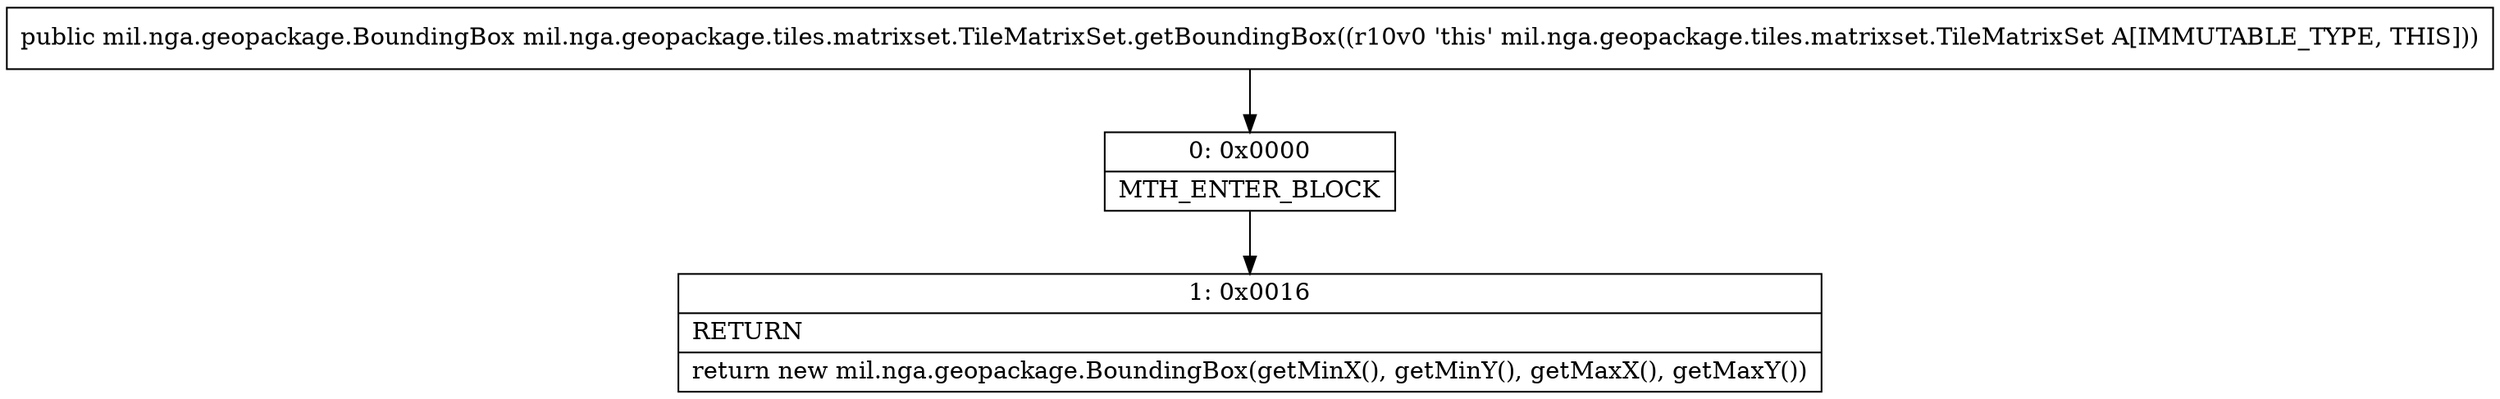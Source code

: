 digraph "CFG formil.nga.geopackage.tiles.matrixset.TileMatrixSet.getBoundingBox()Lmil\/nga\/geopackage\/BoundingBox;" {
Node_0 [shape=record,label="{0\:\ 0x0000|MTH_ENTER_BLOCK\l}"];
Node_1 [shape=record,label="{1\:\ 0x0016|RETURN\l|return new mil.nga.geopackage.BoundingBox(getMinX(), getMinY(), getMaxX(), getMaxY())\l}"];
MethodNode[shape=record,label="{public mil.nga.geopackage.BoundingBox mil.nga.geopackage.tiles.matrixset.TileMatrixSet.getBoundingBox((r10v0 'this' mil.nga.geopackage.tiles.matrixset.TileMatrixSet A[IMMUTABLE_TYPE, THIS])) }"];
MethodNode -> Node_0;
Node_0 -> Node_1;
}

